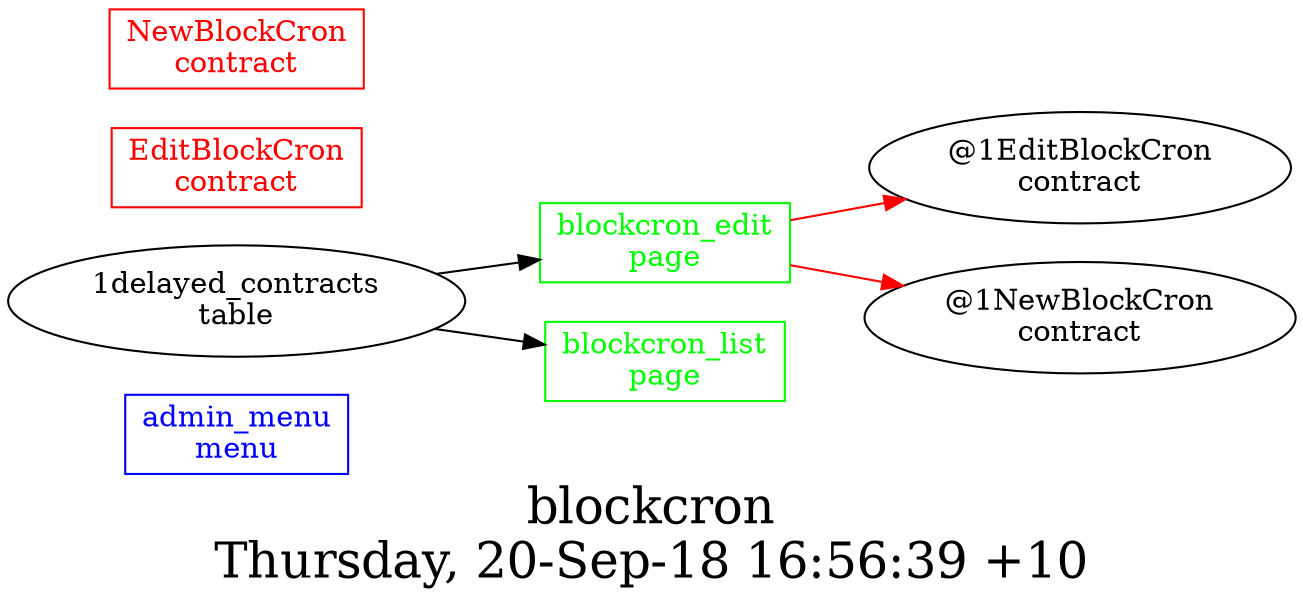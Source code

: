 digraph G {
fontsize="24";
label="blockcron\nThursday, 20-Sep-18 16:56:39 +10";
nojustify=true;
ordering=out;
rankdir=LR;
size="30";
"admin_menu\nmenu" [color=blue, fontcolor=blue, group=menus, shape=record];
"blockcron_edit\npage" -> "@1EditBlockCron\ncontract"  [ color=red ]
"blockcron_edit\npage" -> "@1NewBlockCron\ncontract"  [ color=red ]
"1delayed_contracts\ntable" -> "blockcron_edit\npage"
"blockcron_edit\npage" [color=green, fontcolor=green, group=pages, shape=record];
"1delayed_contracts\ntable" -> "blockcron_list\npage"
"blockcron_list\npage" [color=green, fontcolor=green, group=pages, shape=record];
"EditBlockCron\ncontract" [color=red, fontcolor=red, group=contracts, shape=record];
"NewBlockCron\ncontract" [color=red, fontcolor=red, group=contracts, shape=record];
}

